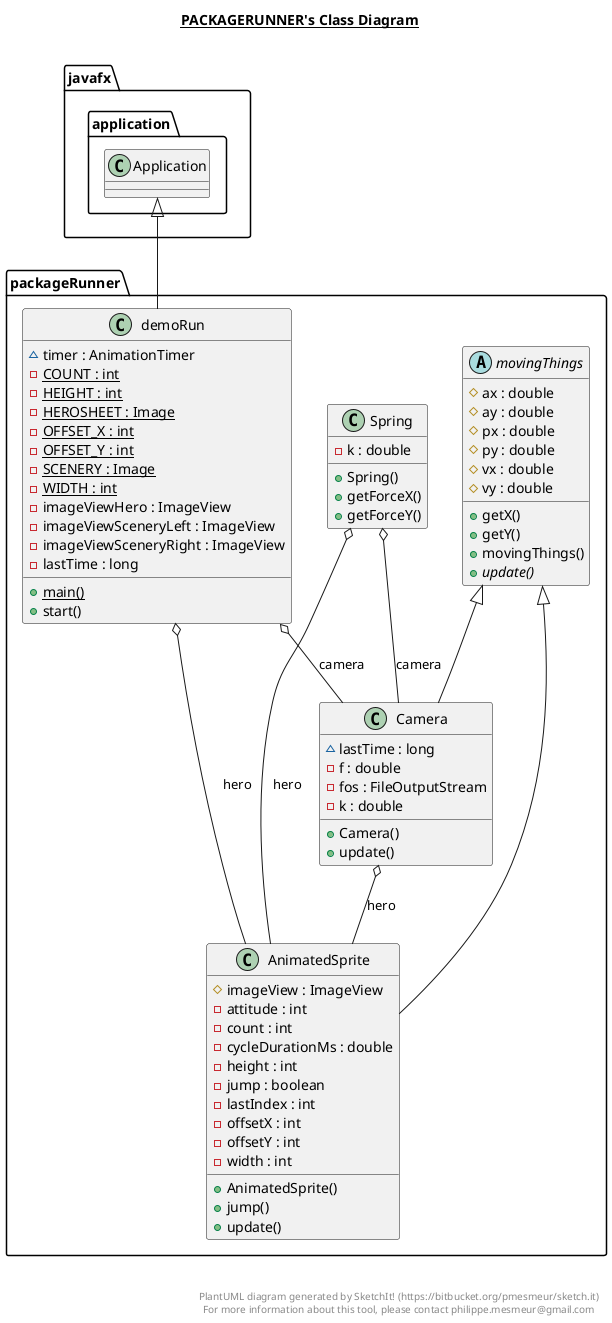 @startuml

title __PACKAGERUNNER's Class Diagram__\n

  namespace packageRunner {
    class packageRunner.AnimatedSprite {
        # imageView : ImageView
        - attitude : int
        - count : int
        - cycleDurationMs : double
        - height : int
        - jump : boolean
        - lastIndex : int
        - offsetX : int
        - offsetY : int
        - width : int
        + AnimatedSprite()
        + jump()
        + update()
    }
  }
  

  namespace packageRunner {
    class packageRunner.Camera {
        ~ lastTime : long
        - f : double
        - fos : FileOutputStream
        - k : double
        + Camera()
        + update()
    }
  }
  

  namespace packageRunner {
    class packageRunner.Spring {
        - k : double
        + Spring()
        + getForceX()
        + getForceY()
    }
  }
  

  namespace packageRunner {
    class packageRunner.demoRun {
        ~ timer : AnimationTimer
        {static} - COUNT : int
        {static} - HEIGHT : int
        {static} - HEROSHEET : Image
        {static} - OFFSET_X : int
        {static} - OFFSET_Y : int
        {static} - SCENERY : Image
        {static} - WIDTH : int
        - imageViewHero : ImageView
        - imageViewSceneryLeft : ImageView
        - imageViewSceneryRight : ImageView
        - lastTime : long
        {static} + main()
        + start()
    }
  }
  

  namespace packageRunner {
    abstract class packageRunner.movingThings {
        # ax : double
        # ay : double
        # px : double
        # py : double
        # vx : double
        # vy : double
        + getX()
        + getY()
        + movingThings()
        {abstract} + update()
    }
  }
  

  packageRunner.AnimatedSprite -up-|> packageRunner.movingThings
  packageRunner.Camera -up-|> packageRunner.movingThings
  packageRunner.Camera o-- packageRunner.AnimatedSprite : hero
  packageRunner.Spring o-- packageRunner.Camera : camera
  packageRunner.Spring o-- packageRunner.AnimatedSprite : hero
  packageRunner.demoRun -up-|> javafx.application.Application
  packageRunner.demoRun o-- packageRunner.Camera : camera
  packageRunner.demoRun o-- packageRunner.AnimatedSprite : hero


right footer


PlantUML diagram generated by SketchIt! (https://bitbucket.org/pmesmeur/sketch.it)
For more information about this tool, please contact philippe.mesmeur@gmail.com
endfooter

@enduml
